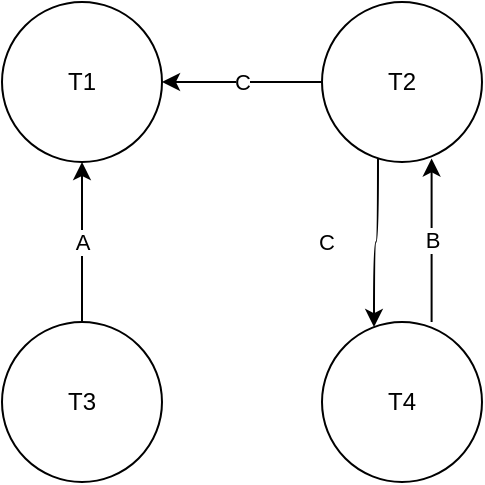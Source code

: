 <mxfile version="14.6.11" type="device"><diagram id="RT2SPWz-lt-nP-jyNvke" name="Page-1"><mxGraphModel dx="1502" dy="604" grid="1" gridSize="10" guides="1" tooltips="1" connect="1" arrows="1" fold="1" page="1" pageScale="1" pageWidth="850" pageHeight="1100" math="0" shadow="0"><root><mxCell id="0"/><mxCell id="1" parent="0"/><mxCell id="ijYJ6zxX_At9AnSO0Kuk-1" value="T1" style="ellipse;whiteSpace=wrap;html=1;aspect=fixed;" vertex="1" parent="1"><mxGeometry x="280" y="320" width="80" height="80" as="geometry"/></mxCell><mxCell id="ijYJ6zxX_At9AnSO0Kuk-6" style="edgeStyle=orthogonalEdgeStyle;orthogonalLoop=1;jettySize=auto;html=1;exitX=0.5;exitY=1;exitDx=0;exitDy=0;entryX=0.5;entryY=0;entryDx=0;entryDy=0;strokeColor=none;curved=1;" edge="1" parent="1" source="ijYJ6zxX_At9AnSO0Kuk-2" target="ijYJ6zxX_At9AnSO0Kuk-4"><mxGeometry relative="1" as="geometry"/></mxCell><mxCell id="ijYJ6zxX_At9AnSO0Kuk-7" value="C" style="edgeStyle=orthogonalEdgeStyle;curved=1;orthogonalLoop=1;jettySize=auto;html=1;strokeColor=#000000;" edge="1" parent="1" source="ijYJ6zxX_At9AnSO0Kuk-2" target="ijYJ6zxX_At9AnSO0Kuk-4"><mxGeometry x="-0.037" y="-26" relative="1" as="geometry"><mxPoint x="480" y="480" as="targetPoint"/><Array as="points"><mxPoint x="468" y="440"/><mxPoint x="466" y="440"/></Array><mxPoint as="offset"/></mxGeometry></mxCell><mxCell id="ijYJ6zxX_At9AnSO0Kuk-8" value="C" style="edgeStyle=orthogonalEdgeStyle;curved=1;orthogonalLoop=1;jettySize=auto;html=1;entryX=1;entryY=0.5;entryDx=0;entryDy=0;" edge="1" parent="1" source="ijYJ6zxX_At9AnSO0Kuk-2" target="ijYJ6zxX_At9AnSO0Kuk-1"><mxGeometry relative="1" as="geometry"/></mxCell><mxCell id="ijYJ6zxX_At9AnSO0Kuk-2" value="T2" style="ellipse;whiteSpace=wrap;html=1;aspect=fixed;" vertex="1" parent="1"><mxGeometry x="440" y="320" width="80" height="80" as="geometry"/></mxCell><mxCell id="ijYJ6zxX_At9AnSO0Kuk-9" value="A" style="edgeStyle=orthogonalEdgeStyle;curved=1;orthogonalLoop=1;jettySize=auto;html=1;entryX=0.5;entryY=1;entryDx=0;entryDy=0;strokeColor=#000000;" edge="1" parent="1" source="ijYJ6zxX_At9AnSO0Kuk-3" target="ijYJ6zxX_At9AnSO0Kuk-1"><mxGeometry relative="1" as="geometry"/></mxCell><mxCell id="ijYJ6zxX_At9AnSO0Kuk-3" value="T3" style="ellipse;whiteSpace=wrap;html=1;aspect=fixed;" vertex="1" parent="1"><mxGeometry x="280" y="480" width="80" height="80" as="geometry"/></mxCell><mxCell id="ijYJ6zxX_At9AnSO0Kuk-11" value="B" style="edgeStyle=orthogonalEdgeStyle;curved=1;orthogonalLoop=1;jettySize=auto;html=1;entryX=0.685;entryY=0.978;entryDx=0;entryDy=0;entryPerimeter=0;strokeColor=#000000;exitX=0.685;exitY=0;exitDx=0;exitDy=0;exitPerimeter=0;" edge="1" parent="1" source="ijYJ6zxX_At9AnSO0Kuk-4" target="ijYJ6zxX_At9AnSO0Kuk-2"><mxGeometry relative="1" as="geometry"/></mxCell><mxCell id="ijYJ6zxX_At9AnSO0Kuk-4" value="T4" style="ellipse;whiteSpace=wrap;html=1;aspect=fixed;" vertex="1" parent="1"><mxGeometry x="440" y="480" width="80" height="80" as="geometry"/></mxCell></root></mxGraphModel></diagram></mxfile>